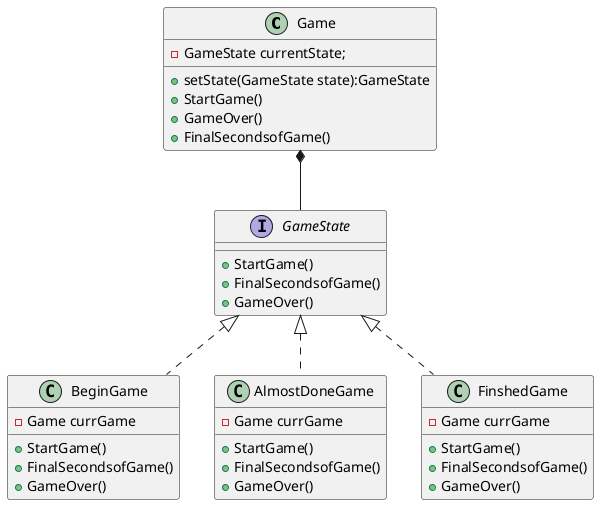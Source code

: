 @startuml

class Game {
    - GameState currentState;
    + setState(GameState state):GameState
    + StartGame()
    + GameOver()
    + FinalSecondsofGame()
}

interface GameState { 
    +StartGame()
    +FinalSecondsofGame()
    +GameOver()
}

class BeginGame implements GameState{ 
    -Game currGame
    +StartGame()
    +FinalSecondsofGame()
    +GameOver() 
}

class AlmostDoneGame implements GameState{
    -Game currGame
    +StartGame()
    +FinalSecondsofGame()
    +GameOver()
}

class FinshedGame implements GameState{
    -Game currGame
    +StartGame()
    +FinalSecondsofGame()
    +GameOver()
}

Game *-- GameState
@enduml
/*the states in World are the ones that determine how the game plays out
ex: StartGame will have currentState.Startgame
every state has to implement interface but some functions
aren't used in every state like when game is finished, you can't go to final seconds of the game,
 we could have multiple interfaces to apply interface segregation which is a part of SOLID principles
 */